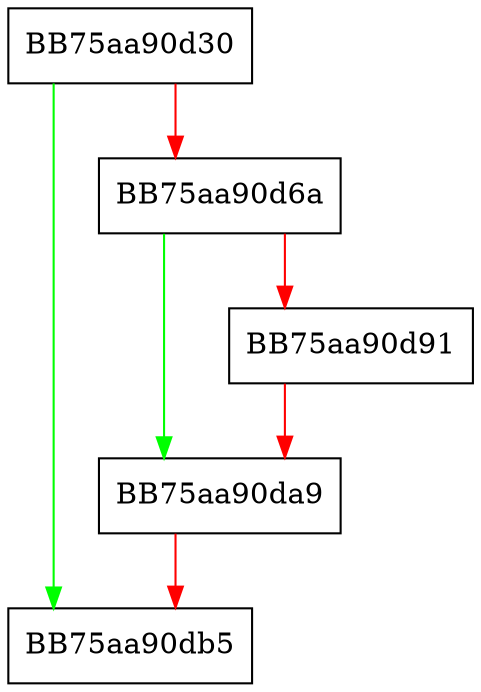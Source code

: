 digraph MoacTrustedInstallerAdd {
  node [shape="box"];
  graph [splines=ortho];
  BB75aa90d30 -> BB75aa90db5 [color="green"];
  BB75aa90d30 -> BB75aa90d6a [color="red"];
  BB75aa90d6a -> BB75aa90da9 [color="green"];
  BB75aa90d6a -> BB75aa90d91 [color="red"];
  BB75aa90d91 -> BB75aa90da9 [color="red"];
  BB75aa90da9 -> BB75aa90db5 [color="red"];
}